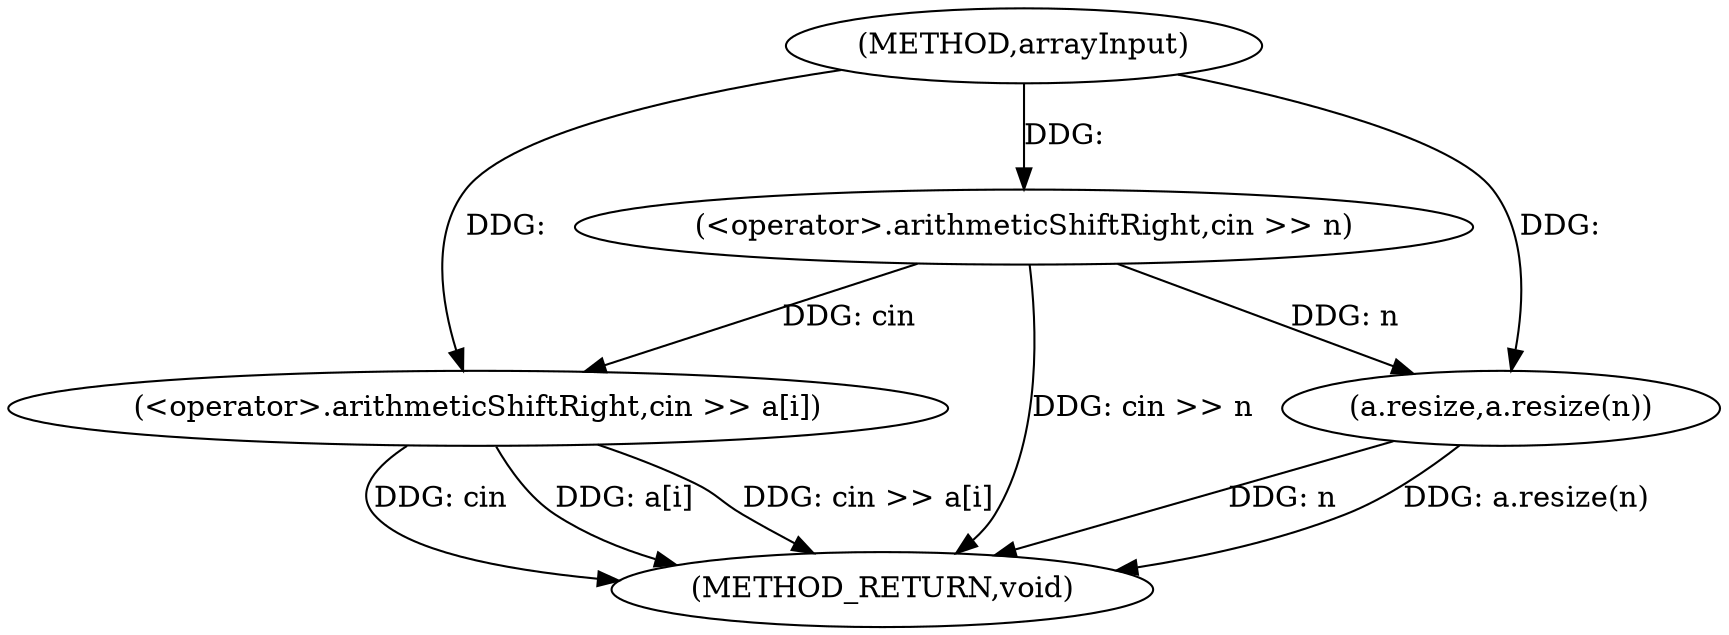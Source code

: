 digraph "arrayInput" {  
"1000185" [label = "(METHOD,arrayInput)" ]
"1000197" [label = "(METHOD_RETURN,void)" ]
"1000187" [label = "(<operator>.arithmeticShiftRight,cin >> n)" ]
"1000190" [label = "(a.resize,a.resize(n))" ]
"1000192" [label = "(<operator>.arithmeticShiftRight,cin >> a[i])" ]
  "1000187" -> "1000197"  [ label = "DDG: cin >> n"] 
  "1000190" -> "1000197"  [ label = "DDG: n"] 
  "1000190" -> "1000197"  [ label = "DDG: a.resize(n)"] 
  "1000192" -> "1000197"  [ label = "DDG: cin"] 
  "1000192" -> "1000197"  [ label = "DDG: a[i]"] 
  "1000192" -> "1000197"  [ label = "DDG: cin >> a[i]"] 
  "1000185" -> "1000187"  [ label = "DDG: "] 
  "1000187" -> "1000190"  [ label = "DDG: n"] 
  "1000185" -> "1000190"  [ label = "DDG: "] 
  "1000187" -> "1000192"  [ label = "DDG: cin"] 
  "1000185" -> "1000192"  [ label = "DDG: "] 
}
